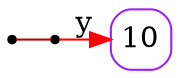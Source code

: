digraph G {
  rankdir=LR;
  edge[arrowhead=none,arrowtail=none];
  node[fixedsize=true,shape=circle]
  size="9.201041666666667,5.219270833333334";
  labeldistance=0;
  nodesep=.175;
  ranksep=.175;

 nd1[shape=point];
   nd463[label="10",tooltip="nd463-ConstGraph",style=rounded,orientation=90,shape=square,width=.4,height=.4,color="purple"];
 nd429[label=" ",tooltip="nd429-ContractGraph",style=rounded,orientation=90,shape=point];

  nd1->nd429[label="",tailport=e,headport=w,color="#b70000",arrowhead=none,arrowtail=none];
  nd429->nd463[label="y",tailport=e,headport=w,color=red,arrowhead=normal];
}